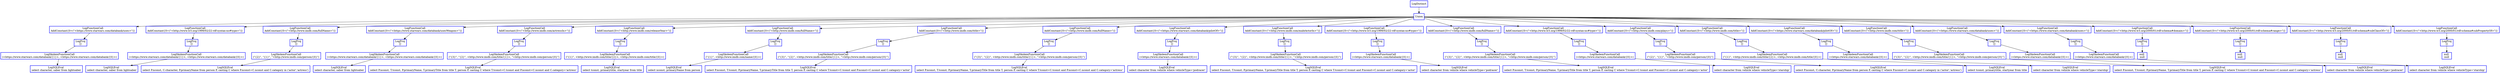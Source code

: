 digraph  g{
node [shape=rectangle, color=black, fontcolor=black, style=bold]
0 [label="LogDistinct" , color = blue] ; 
1 [label="Union", color = blue] ; 
0 -> 1 ; 
2 [label="LogFunctionCall
AddConstant{0=(\"<https://www.starwars.com/databank/uses>\")}" , color = blue] ; 
1 -> 2 ; 
3 [label="LogProj
[]" , color = blue] ; 
2 -> 3 ; 
4 [label="LogSkolemFunctionCall
(<https://www.starwars.com/databank/{1}>, <https://www.starwars.com/databank/{0}>)" , color = blue] ; 
3 -> 4 ; 
5 [label="LogSQLEval 
select character, saber from lightsaber", color = blue] ; 
4 -> 5 ; 
7 [label="LogFunctionCall
AddConstant{0=(\"<http://www.w3.org/1999/02/22-rdf-syntax-ns#type>\")}" , color = blue] ; 
1 -> 7 ; 
8 [label="LogProj
[]" , color = blue] ; 
7 -> 8 ; 
9 [label="LogSkolemFunctionCall
(<https://www.starwars.com/databank/{1}>, <https://www.starwars.com/databank/{0}>)" , color = blue] ; 
8 -> 9 ; 
10 [label="LogSQLEval 
select character, saber from lightsaber", color = blue] ; 
9 -> 10 ; 
12 [label="LogFunctionCall
AddConstant{0=(\"<http://www.imdb.com/fullName>\")}" , color = blue] ; 
1 -> 12 ; 
13 [label="LogProj
[]" , color = blue] ; 
12 -> 13 ; 
14 [label="LogSkolemFunctionCall
(\"{2}\", \"{1}\", \"<http://www.imdb.com/person/{0}\")" , color = blue] ; 
13 -> 14 ; 
15 [label="LogSQLEval 
select P.nconst, C.character, P.primaryName from person P, casting C where P.nconst=C.nconst and C.category in ('actor','actress')", color = blue] ; 
14 -> 15 ; 
17 [label="LogFunctionCall
AddConstant{0=(\"<https://www.starwars.com/databank/usesWeapon>\")}" , color = blue] ; 
1 -> 17 ; 
18 [label="LogProj
[]" , color = blue] ; 
17 -> 18 ; 
19 [label="LogSkolemFunctionCall
(<https://www.starwars.com/databank/{1}>, <https://www.starwars.com/databank/{0}>)" , color = blue] ; 
18 -> 19 ; 
20 [label="LogSQLEval 
select character, saber from lightsaber", color = blue] ; 
19 -> 20 ; 
22 [label="LogFunctionCall
AddConstant{0=(\"<http://www.imdb.com/actressIn>\")}" , color = blue] ; 
1 -> 22 ; 
23 [label="LogProj
[]" , color = blue] ; 
22 -> 23 ; 
24 [label="LogSkolemFunctionCall
(\"{3}\", \"{2}\", <http://www.imdb.com/title/{1}>, \"<http://www.imdb.com/person/{0}\")" , color = blue] ; 
23 -> 24 ; 
25 [label="LogSQLEval 
select P.nconst, T.tconst, P.primaryName, T.primaryTitle from title T, person P, casting C where T.tconst=C.tconst and P.nconst=C.nconst and C.category='actress'", color = blue] ; 
24 -> 25 ; 
27 [label="LogFunctionCall
AddConstant{0=(\"<http://www.imdb.com/releaseYear>\")}" , color = blue] ; 
1 -> 27 ; 
28 [label="LogProj
[]" , color = blue] ; 
27 -> 28 ; 
29 [label="LogSkolemFunctionCall
(\"{1}\", <http://www.imdb.com/title/{2}>, <http://www.imdb.com/title/{0}>)" , color = blue] ; 
28 -> 29 ; 
30 [label="LogSQLEval 
select tconst, primarytitle, startyear from title", color = blue] ; 
29 -> 30 ; 
32 [label="LogFunctionCall
AddConstant{0=(\"<http://www.imdb.com/fullName>\")}" , color = blue] ; 
1 -> 32 ; 
33 [label="LogProj
[]" , color = blue] ; 
32 -> 33 ; 
34 [label="LogSkolemFunctionCall
(\"{1}\", <http://www.imdb.com/name/{0}>)" , color = blue] ; 
33 -> 34 ; 
35 [label="LogSQLEval 
select nconst, primaryName from person", color = blue] ; 
34 -> 35 ; 
37 [label="LogFunctionCall
AddConstant{0=(\"<http://www.imdb.com/title>\")}" , color = blue] ; 
1 -> 37 ; 
38 [label="LogProj
[]" , color = blue] ; 
37 -> 38 ; 
39 [label="LogSkolemFunctionCall
(\"{3}\", \"{2}\", <http://www.imdb.com/title/{1}>, \"<http://www.imdb.com/person/{0}\")" , color = blue] ; 
38 -> 39 ; 
40 [label="LogSQLEval 
select P.nconst, T.tconst, P.primaryName, T.primaryTitle from title T, person P, casting C where T.tconst=C.tconst and P.nconst=C.nconst and C.category='actor'", color = blue] ; 
39 -> 40 ; 
42 [label="LogFunctionCall
AddConstant{0=(\"<http://www.imdb.com/fullName>\")}" , color = blue] ; 
1 -> 42 ; 
43 [label="LogProj
[]" , color = blue] ; 
42 -> 43 ; 
44 [label="LogSkolemFunctionCall
(\"{3}\", \"{2}\", <http://www.imdb.com/title/{1}>, \"<http://www.imdb.com/person/{0}\")" , color = blue] ; 
43 -> 44 ; 
45 [label="LogSQLEval 
select P.nconst, T.tconst, P.primaryName, T.primaryTitle from title T, person P, casting C where T.tconst=C.tconst and P.nconst=C.nconst and C.category='actress'", color = blue] ; 
44 -> 45 ; 
47 [label="LogFunctionCall
AddConstant{0=(\"<https://www.starwars.com/databank/pilotOf>\")}" , color = blue] ; 
1 -> 47 ; 
48 [label="LogProj
[]" , color = blue] ; 
47 -> 48 ; 
49 [label="LogSkolemFunctionCall
(<https://www.starwars.com/databank/{0}>)" , color = blue] ; 
48 -> 49 ; 
50 [label="LogSQLEval 
select character from vehicle where vehicleType='podracer'", color = blue] ; 
49 -> 50 ; 
52 [label="LogFunctionCall
AddConstant{0=(\"<http://www.imdb.com/maleActorIn>\")}" , color = blue] ; 
1 -> 52 ; 
53 [label="LogProj
[]" , color = blue] ; 
52 -> 53 ; 
54 [label="LogSkolemFunctionCall
(\"{3}\", \"{2}\", <http://www.imdb.com/title/{1}>, \"<http://www.imdb.com/person/{0}\")" , color = blue] ; 
53 -> 54 ; 
55 [label="LogSQLEval 
select P.nconst, T.tconst, P.primaryName, T.primaryTitle from title T, person P, casting C where T.tconst=C.tconst and P.nconst=C.nconst and C.category='actor'", color = blue] ; 
54 -> 55 ; 
57 [label="LogFunctionCall
AddConstant{0=(\"<http://www.w3.org/1999/02/22-rdf-syntax-ns#type>\")}" , color = blue] ; 
1 -> 57 ; 
58 [label="LogProj
[]" , color = blue] ; 
57 -> 58 ; 
59 [label="LogSkolemFunctionCall
(<https://www.starwars.com/databank/{0}>)" , color = blue] ; 
58 -> 59 ; 
60 [label="LogSQLEval 
select character from vehicle where vehicleType='podracer'", color = blue] ; 
59 -> 60 ; 
62 [label="LogFunctionCall
AddConstant{0=(\"<http://www.imdb.com/fullName>\")}" , color = blue] ; 
1 -> 62 ; 
63 [label="LogProj
[]" , color = blue] ; 
62 -> 63 ; 
64 [label="LogSkolemFunctionCall
(\"{3}\", \"{2}\", <http://www.imdb.com/title/{1}>, \"<http://www.imdb.com/person/{0}\")" , color = blue] ; 
63 -> 64 ; 
65 [label="LogSQLEval 
select P.nconst, T.tconst, P.primaryName, T.primaryTitle from title T, person P, casting C where T.tconst=C.tconst and P.nconst=C.nconst and C.category='actor'", color = blue] ; 
64 -> 65 ; 
67 [label="LogFunctionCall
AddConstant{0=(\"<http://www.w3.org/1999/02/22-rdf-syntax-ns#type>\")}" , color = blue] ; 
1 -> 67 ; 
68 [label="LogProj
[]" , color = blue] ; 
67 -> 68 ; 
69 [label="LogSkolemFunctionCall
(<https://www.starwars.com/databank/{0}>)" , color = blue] ; 
68 -> 69 ; 
70 [label="LogSQLEval 
select character from vehicle where vehicleType='starship'", color = blue] ; 
69 -> 70 ; 
72 [label="LogFunctionCall
AddConstant{0=(\"<http://www.imdb.com/plays>\")}" , color = blue] ; 
1 -> 72 ; 
73 [label="LogProj
[]" , color = blue] ; 
72 -> 73 ; 
74 [label="LogSkolemFunctionCall
(\"{2}\", \"{1}\", \"<http://www.imdb.com/person/{0}\")" , color = blue] ; 
73 -> 74 ; 
75 [label="LogSQLEval 
select P.nconst, C.character, P.primaryName from person P, casting C where P.nconst=C.nconst and C.category in ('actor','actress')", color = blue] ; 
74 -> 75 ; 
77 [label="LogFunctionCall
AddConstant{0=(\"<http://www.imdb.com/title>\")}" , color = blue] ; 
1 -> 77 ; 
78 [label="LogProj
[]" , color = blue] ; 
77 -> 78 ; 
79 [label="LogSkolemFunctionCall
(\"{1}\", <http://www.imdb.com/title/{2}>, <http://www.imdb.com/title/{0}>)" , color = blue] ; 
78 -> 79 ; 
80 [label="LogSQLEval 
select tconst, primarytitle, startyear from title", color = blue] ; 
79 -> 80 ; 
82 [label="LogFunctionCall
AddConstant{0=(\"<https://www.starwars.com/databank/pilotOf>\")}" , color = blue] ; 
1 -> 82 ; 
83 [label="LogProj
[]" , color = blue] ; 
82 -> 83 ; 
84 [label="LogSkolemFunctionCall
(<https://www.starwars.com/databank/{0}>)" , color = blue] ; 
83 -> 84 ; 
85 [label="LogSQLEval 
select character from vehicle where vehicleType='starship'", color = blue] ; 
84 -> 85 ; 
87 [label="LogFunctionCall
AddConstant{0=(\"<http://www.imdb.com/title>\")}" , color = blue] ; 
1 -> 87 ; 
88 [label="LogProj
[]" , color = blue] ; 
87 -> 88 ; 
89 [label="LogSkolemFunctionCall
(\"{3}\", \"{2}\", <http://www.imdb.com/title/{1}>, \"<http://www.imdb.com/person/{0}\")" , color = blue] ; 
88 -> 89 ; 
90 [label="LogSQLEval 
select P.nconst, T.tconst, P.primaryName, T.primaryTitle from title T, person P, casting C where T.tconst=C.tconst and P.nconst=C.nconst and C.category='actress'", color = blue] ; 
89 -> 90 ; 
92 [label="LogFunctionCall
AddConstant{0=(\"<https://www.starwars.com/databank/uses>\")}" , color = blue] ; 
1 -> 92 ; 
93 [label="LogProj
[]" , color = blue] ; 
92 -> 93 ; 
94 [label="LogSkolemFunctionCall
(<https://www.starwars.com/databank/{0}>)" , color = blue] ; 
93 -> 94 ; 
95 [label="LogSQLEval 
select character from vehicle where vehicleType='podracer'", color = blue] ; 
94 -> 95 ; 
97 [label="LogFunctionCall
AddConstant{0=(\"<https://www.starwars.com/databank/uses>\")}" , color = blue] ; 
1 -> 97 ; 
98 [label="LogProj
[]" , color = blue] ; 
97 -> 98 ; 
99 [label="LogSkolemFunctionCall
(<https://www.starwars.com/databank/{0}>)" , color = blue] ; 
98 -> 99 ; 
100 [label="LogSQLEval 
select character from vehicle where vehicleType='starship'", color = blue] ; 
99 -> 100 ; 
102 [label="LogFunctionCall
AddConstant{0=(\"<http://www.w3.org/2000/01/rdf-schema#domain>\")}" , color = blue] ; 
1 -> 102 ; 
103 [label="LogProj
[]" , color = blue] ; 
102 -> 103 ; 
104 [label="null 
null", color = blue] ; 
103 -> 104 ; 
106 [label="LogFunctionCall
AddConstant{0=(\"<http://www.w3.org/2000/01/rdf-schema#range>\")}" , color = blue] ; 
1 -> 106 ; 
107 [label="LogProj
[]" , color = blue] ; 
106 -> 107 ; 
108 [label="null 
null", color = blue] ; 
107 -> 108 ; 
110 [label="LogFunctionCall
AddConstant{0=(\"<http://www.w3.org/2000/01/rdf-schema#subClassOf>\")}" , color = blue] ; 
1 -> 110 ; 
111 [label="LogProj
[]" , color = blue] ; 
110 -> 111 ; 
112 [label="null 
null", color = blue] ; 
111 -> 112 ; 
114 [label="LogFunctionCall
AddConstant{0=(\"<http://www.w3.org/2000/01/rdf-schema#subPropertyOf>\")}" , color = blue] ; 
1 -> 114 ; 
115 [label="LogProj
[]" , color = blue] ; 
114 -> 115 ; 
116 [label="null 
null", color = blue] ; 
115 -> 116 ; 
}

